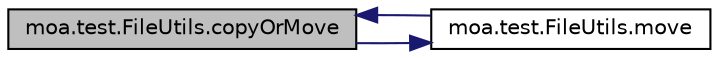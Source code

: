 digraph G
{
  edge [fontname="Helvetica",fontsize="10",labelfontname="Helvetica",labelfontsize="10"];
  node [fontname="Helvetica",fontsize="10",shape=record];
  rankdir=LR;
  Node1 [label="moa.test.FileUtils.copyOrMove",height=0.2,width=0.4,color="black", fillcolor="grey75", style="filled" fontcolor="black"];
  Node1 -> Node2 [color="midnightblue",fontsize="10",style="solid",fontname="Helvetica"];
  Node2 [label="moa.test.FileUtils.move",height=0.2,width=0.4,color="black", fillcolor="white", style="filled",URL="$classmoa_1_1test_1_1FileUtils.html#aa10a377182f4c6d1459d0c322adef518",tooltip="Moves the file/directory (recursively)."];
  Node2 -> Node1 [color="midnightblue",fontsize="10",style="solid",fontname="Helvetica"];
}
